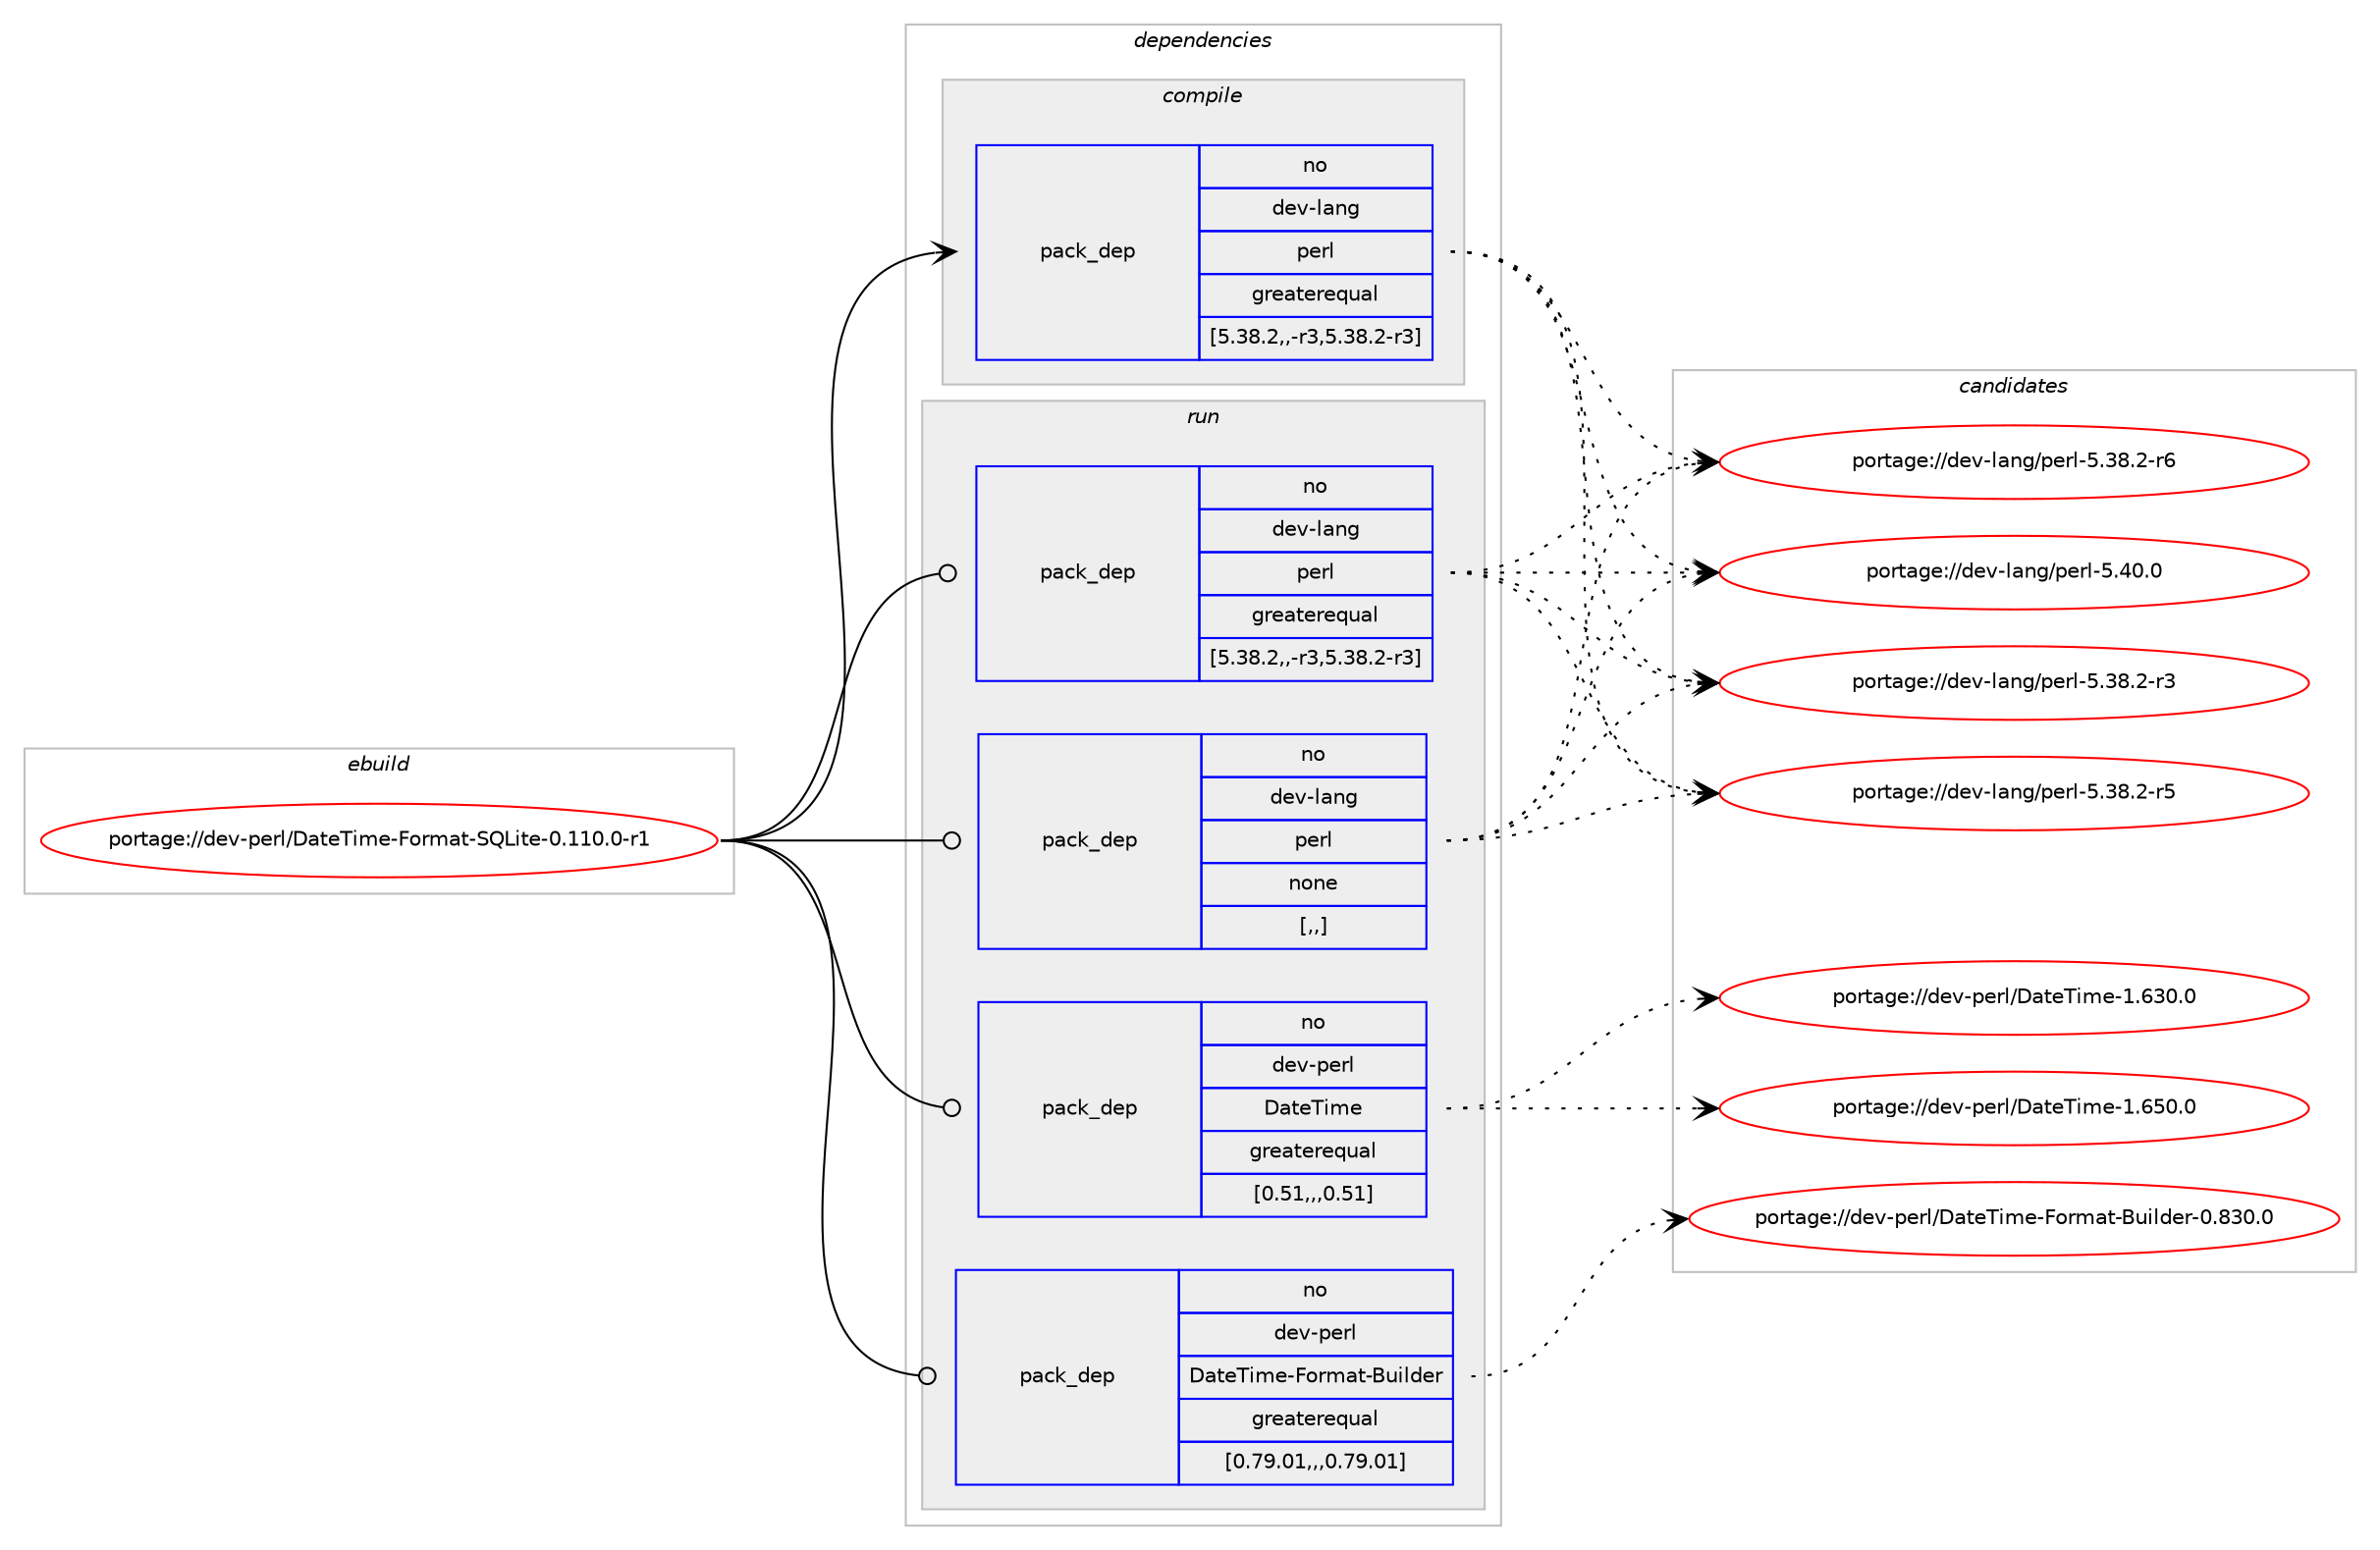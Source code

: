 digraph prolog {

# *************
# Graph options
# *************

newrank=true;
concentrate=true;
compound=true;
graph [rankdir=LR,fontname=Helvetica,fontsize=10,ranksep=1.5];#, ranksep=2.5, nodesep=0.2];
edge  [arrowhead=vee];
node  [fontname=Helvetica,fontsize=10];

# **********
# The ebuild
# **********

subgraph cluster_leftcol {
color=gray;
rank=same;
label=<<i>ebuild</i>>;
id [label="portage://dev-perl/DateTime-Format-SQLite-0.110.0-r1", color=red, width=4, href="../dev-perl/DateTime-Format-SQLite-0.110.0-r1.svg"];
}

# ****************
# The dependencies
# ****************

subgraph cluster_midcol {
color=gray;
label=<<i>dependencies</i>>;
subgraph cluster_compile {
fillcolor="#eeeeee";
style=filled;
label=<<i>compile</i>>;
subgraph pack95209 {
dependency125346 [label=<<TABLE BORDER="0" CELLBORDER="1" CELLSPACING="0" CELLPADDING="4" WIDTH="220"><TR><TD ROWSPAN="6" CELLPADDING="30">pack_dep</TD></TR><TR><TD WIDTH="110">no</TD></TR><TR><TD>dev-lang</TD></TR><TR><TD>perl</TD></TR><TR><TD>greaterequal</TD></TR><TR><TD>[5.38.2,,-r3,5.38.2-r3]</TD></TR></TABLE>>, shape=none, color=blue];
}
id:e -> dependency125346:w [weight=20,style="solid",arrowhead="vee"];
}
subgraph cluster_compileandrun {
fillcolor="#eeeeee";
style=filled;
label=<<i>compile and run</i>>;
}
subgraph cluster_run {
fillcolor="#eeeeee";
style=filled;
label=<<i>run</i>>;
subgraph pack95210 {
dependency125347 [label=<<TABLE BORDER="0" CELLBORDER="1" CELLSPACING="0" CELLPADDING="4" WIDTH="220"><TR><TD ROWSPAN="6" CELLPADDING="30">pack_dep</TD></TR><TR><TD WIDTH="110">no</TD></TR><TR><TD>dev-lang</TD></TR><TR><TD>perl</TD></TR><TR><TD>greaterequal</TD></TR><TR><TD>[5.38.2,,-r3,5.38.2-r3]</TD></TR></TABLE>>, shape=none, color=blue];
}
id:e -> dependency125347:w [weight=20,style="solid",arrowhead="odot"];
subgraph pack95211 {
dependency125348 [label=<<TABLE BORDER="0" CELLBORDER="1" CELLSPACING="0" CELLPADDING="4" WIDTH="220"><TR><TD ROWSPAN="6" CELLPADDING="30">pack_dep</TD></TR><TR><TD WIDTH="110">no</TD></TR><TR><TD>dev-lang</TD></TR><TR><TD>perl</TD></TR><TR><TD>none</TD></TR><TR><TD>[,,]</TD></TR></TABLE>>, shape=none, color=blue];
}
id:e -> dependency125348:w [weight=20,style="solid",arrowhead="odot"];
subgraph pack95212 {
dependency125349 [label=<<TABLE BORDER="0" CELLBORDER="1" CELLSPACING="0" CELLPADDING="4" WIDTH="220"><TR><TD ROWSPAN="6" CELLPADDING="30">pack_dep</TD></TR><TR><TD WIDTH="110">no</TD></TR><TR><TD>dev-perl</TD></TR><TR><TD>DateTime</TD></TR><TR><TD>greaterequal</TD></TR><TR><TD>[0.51,,,0.51]</TD></TR></TABLE>>, shape=none, color=blue];
}
id:e -> dependency125349:w [weight=20,style="solid",arrowhead="odot"];
subgraph pack95213 {
dependency125350 [label=<<TABLE BORDER="0" CELLBORDER="1" CELLSPACING="0" CELLPADDING="4" WIDTH="220"><TR><TD ROWSPAN="6" CELLPADDING="30">pack_dep</TD></TR><TR><TD WIDTH="110">no</TD></TR><TR><TD>dev-perl</TD></TR><TR><TD>DateTime-Format-Builder</TD></TR><TR><TD>greaterequal</TD></TR><TR><TD>[0.79.01,,,0.79.01]</TD></TR></TABLE>>, shape=none, color=blue];
}
id:e -> dependency125350:w [weight=20,style="solid",arrowhead="odot"];
}
}

# **************
# The candidates
# **************

subgraph cluster_choices {
rank=same;
color=gray;
label=<<i>candidates</i>>;

subgraph choice95209 {
color=black;
nodesep=1;
choice100101118451089711010347112101114108455346515646504511451 [label="portage://dev-lang/perl-5.38.2-r3", color=red, width=4,href="../dev-lang/perl-5.38.2-r3.svg"];
choice100101118451089711010347112101114108455346515646504511453 [label="portage://dev-lang/perl-5.38.2-r5", color=red, width=4,href="../dev-lang/perl-5.38.2-r5.svg"];
choice100101118451089711010347112101114108455346515646504511454 [label="portage://dev-lang/perl-5.38.2-r6", color=red, width=4,href="../dev-lang/perl-5.38.2-r6.svg"];
choice10010111845108971101034711210111410845534652484648 [label="portage://dev-lang/perl-5.40.0", color=red, width=4,href="../dev-lang/perl-5.40.0.svg"];
dependency125346:e -> choice100101118451089711010347112101114108455346515646504511451:w [style=dotted,weight="100"];
dependency125346:e -> choice100101118451089711010347112101114108455346515646504511453:w [style=dotted,weight="100"];
dependency125346:e -> choice100101118451089711010347112101114108455346515646504511454:w [style=dotted,weight="100"];
dependency125346:e -> choice10010111845108971101034711210111410845534652484648:w [style=dotted,weight="100"];
}
subgraph choice95210 {
color=black;
nodesep=1;
choice100101118451089711010347112101114108455346515646504511451 [label="portage://dev-lang/perl-5.38.2-r3", color=red, width=4,href="../dev-lang/perl-5.38.2-r3.svg"];
choice100101118451089711010347112101114108455346515646504511453 [label="portage://dev-lang/perl-5.38.2-r5", color=red, width=4,href="../dev-lang/perl-5.38.2-r5.svg"];
choice100101118451089711010347112101114108455346515646504511454 [label="portage://dev-lang/perl-5.38.2-r6", color=red, width=4,href="../dev-lang/perl-5.38.2-r6.svg"];
choice10010111845108971101034711210111410845534652484648 [label="portage://dev-lang/perl-5.40.0", color=red, width=4,href="../dev-lang/perl-5.40.0.svg"];
dependency125347:e -> choice100101118451089711010347112101114108455346515646504511451:w [style=dotted,weight="100"];
dependency125347:e -> choice100101118451089711010347112101114108455346515646504511453:w [style=dotted,weight="100"];
dependency125347:e -> choice100101118451089711010347112101114108455346515646504511454:w [style=dotted,weight="100"];
dependency125347:e -> choice10010111845108971101034711210111410845534652484648:w [style=dotted,weight="100"];
}
subgraph choice95211 {
color=black;
nodesep=1;
choice100101118451089711010347112101114108455346515646504511451 [label="portage://dev-lang/perl-5.38.2-r3", color=red, width=4,href="../dev-lang/perl-5.38.2-r3.svg"];
choice100101118451089711010347112101114108455346515646504511453 [label="portage://dev-lang/perl-5.38.2-r5", color=red, width=4,href="../dev-lang/perl-5.38.2-r5.svg"];
choice100101118451089711010347112101114108455346515646504511454 [label="portage://dev-lang/perl-5.38.2-r6", color=red, width=4,href="../dev-lang/perl-5.38.2-r6.svg"];
choice10010111845108971101034711210111410845534652484648 [label="portage://dev-lang/perl-5.40.0", color=red, width=4,href="../dev-lang/perl-5.40.0.svg"];
dependency125348:e -> choice100101118451089711010347112101114108455346515646504511451:w [style=dotted,weight="100"];
dependency125348:e -> choice100101118451089711010347112101114108455346515646504511453:w [style=dotted,weight="100"];
dependency125348:e -> choice100101118451089711010347112101114108455346515646504511454:w [style=dotted,weight="100"];
dependency125348:e -> choice10010111845108971101034711210111410845534652484648:w [style=dotted,weight="100"];
}
subgraph choice95212 {
color=black;
nodesep=1;
choice10010111845112101114108476897116101841051091014549465451484648 [label="portage://dev-perl/DateTime-1.630.0", color=red, width=4,href="../dev-perl/DateTime-1.630.0.svg"];
choice10010111845112101114108476897116101841051091014549465453484648 [label="portage://dev-perl/DateTime-1.650.0", color=red, width=4,href="../dev-perl/DateTime-1.650.0.svg"];
dependency125349:e -> choice10010111845112101114108476897116101841051091014549465451484648:w [style=dotted,weight="100"];
dependency125349:e -> choice10010111845112101114108476897116101841051091014549465453484648:w [style=dotted,weight="100"];
}
subgraph choice95213 {
color=black;
nodesep=1;
choice100101118451121011141084768971161018410510910145701111141099711645661171051081001011144548465651484648 [label="portage://dev-perl/DateTime-Format-Builder-0.830.0", color=red, width=4,href="../dev-perl/DateTime-Format-Builder-0.830.0.svg"];
dependency125350:e -> choice100101118451121011141084768971161018410510910145701111141099711645661171051081001011144548465651484648:w [style=dotted,weight="100"];
}
}

}

